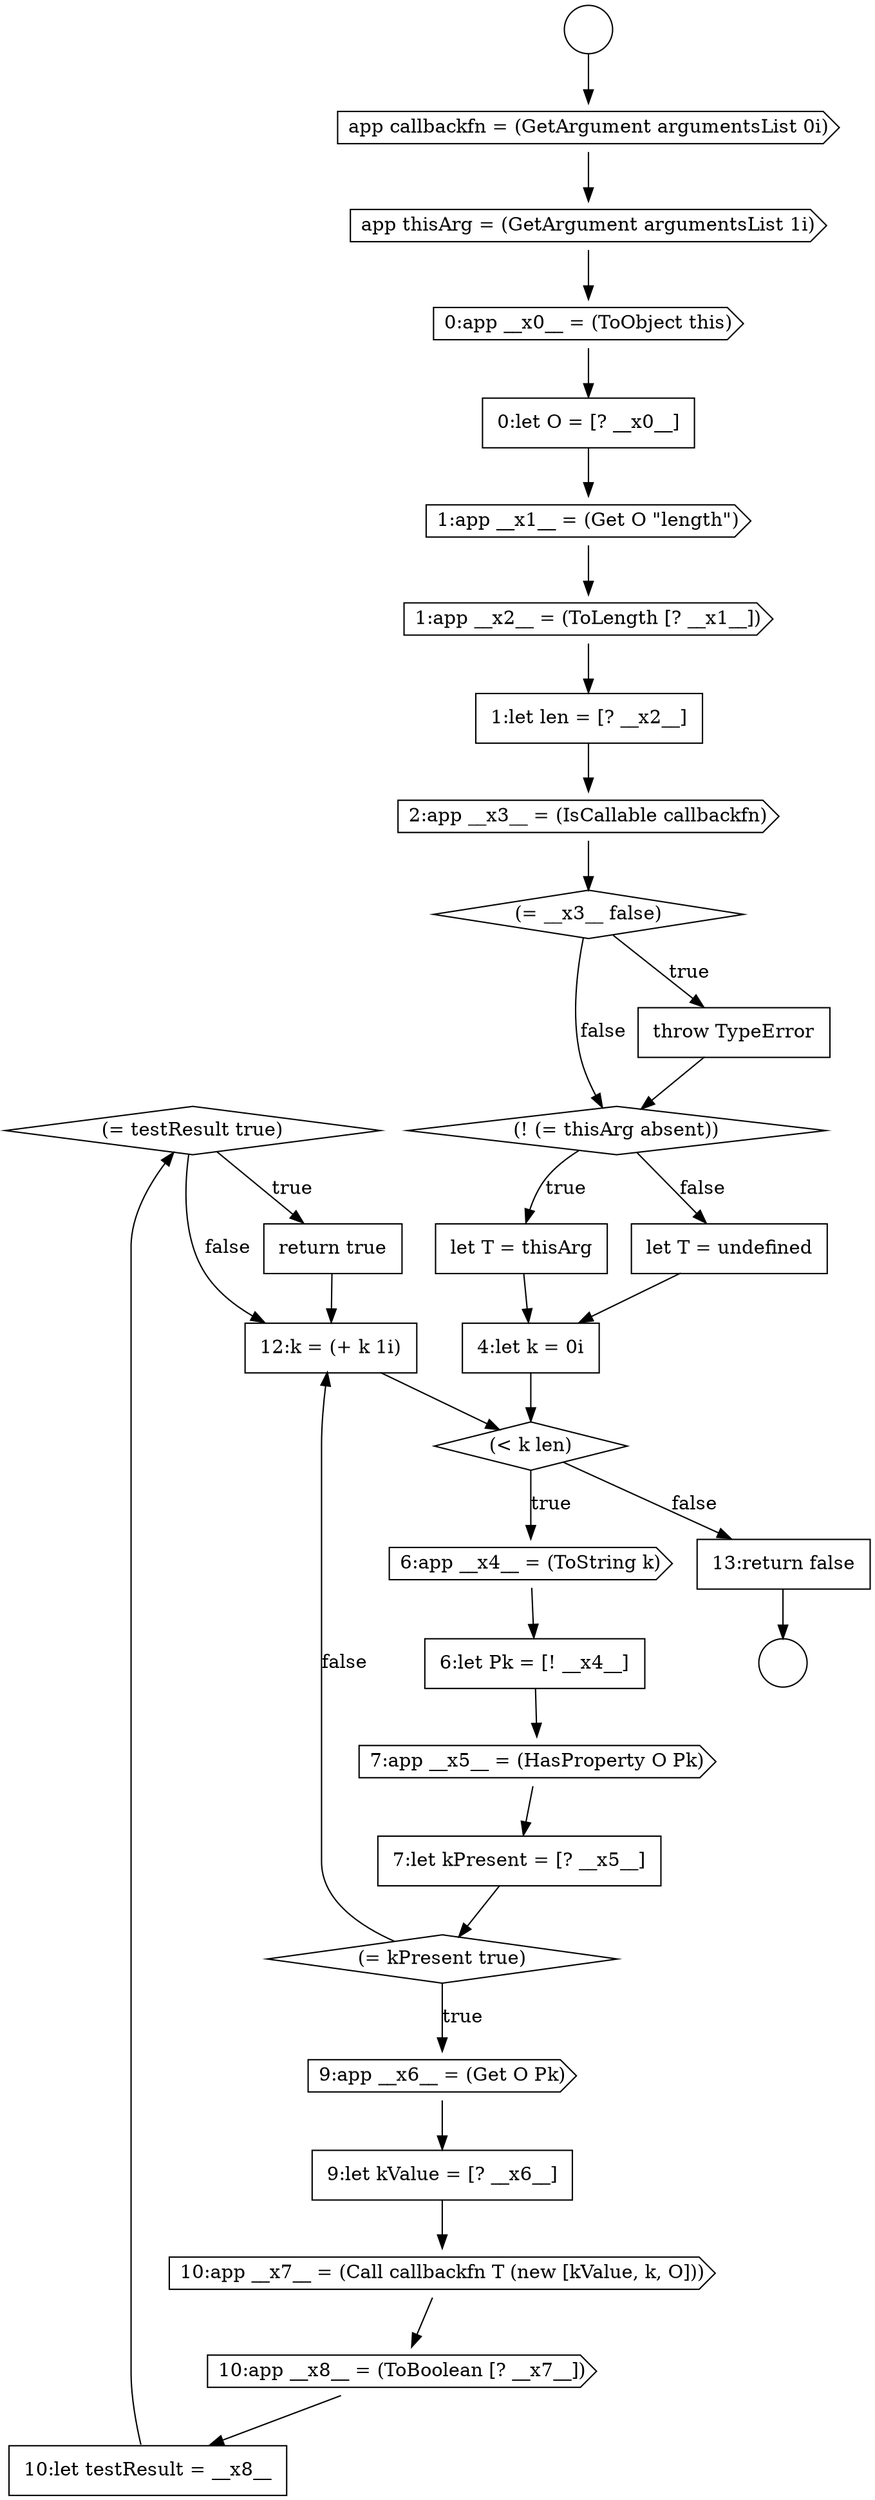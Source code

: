 digraph {
  node14038 [shape=diamond, label=<<font color="black">(= testResult true)</font>> color="black" fillcolor="white" style=filled]
  node14023 [shape=diamond, label=<<font color="black">(! (= thisArg absent))</font>> color="black" fillcolor="white" style=filled]
  node14034 [shape=none, margin=0, label=<<font color="black">
    <table border="0" cellborder="1" cellspacing="0" cellpadding="10">
      <tr><td align="left">9:let kValue = [? __x6__]</td></tr>
    </table>
  </font>> color="black" fillcolor="white" style=filled]
  node14032 [shape=diamond, label=<<font color="black">(= kPresent true)</font>> color="black" fillcolor="white" style=filled]
  node14028 [shape=cds, label=<<font color="black">6:app __x4__ = (ToString k)</font>> color="black" fillcolor="white" style=filled]
  node14040 [shape=none, margin=0, label=<<font color="black">
    <table border="0" cellborder="1" cellspacing="0" cellpadding="10">
      <tr><td align="left">12:k = (+ k 1i)</td></tr>
    </table>
  </font>> color="black" fillcolor="white" style=filled]
  node14035 [shape=cds, label=<<font color="black">10:app __x7__ = (Call callbackfn T (new [kValue, k, O]))</font>> color="black" fillcolor="white" style=filled]
  node14020 [shape=cds, label=<<font color="black">2:app __x3__ = (IsCallable callbackfn)</font>> color="black" fillcolor="white" style=filled]
  node14021 [shape=diamond, label=<<font color="black">(= __x3__ false)</font>> color="black" fillcolor="white" style=filled]
  node14027 [shape=diamond, label=<<font color="black">(&lt; k len)</font>> color="black" fillcolor="white" style=filled]
  node14016 [shape=none, margin=0, label=<<font color="black">
    <table border="0" cellborder="1" cellspacing="0" cellpadding="10">
      <tr><td align="left">0:let O = [? __x0__]</td></tr>
    </table>
  </font>> color="black" fillcolor="white" style=filled]
  node14012 [shape=circle label=" " color="black" fillcolor="white" style=filled]
  node14017 [shape=cds, label=<<font color="black">1:app __x1__ = (Get O &quot;length&quot;)</font>> color="black" fillcolor="white" style=filled]
  node14022 [shape=none, margin=0, label=<<font color="black">
    <table border="0" cellborder="1" cellspacing="0" cellpadding="10">
      <tr><td align="left">throw TypeError</td></tr>
    </table>
  </font>> color="black" fillcolor="white" style=filled]
  node14030 [shape=cds, label=<<font color="black">7:app __x5__ = (HasProperty O Pk)</font>> color="black" fillcolor="white" style=filled]
  node14018 [shape=cds, label=<<font color="black">1:app __x2__ = (ToLength [? __x1__])</font>> color="black" fillcolor="white" style=filled]
  node14033 [shape=cds, label=<<font color="black">9:app __x6__ = (Get O Pk)</font>> color="black" fillcolor="white" style=filled]
  node14014 [shape=cds, label=<<font color="black">app thisArg = (GetArgument argumentsList 1i)</font>> color="black" fillcolor="white" style=filled]
  node14025 [shape=none, margin=0, label=<<font color="black">
    <table border="0" cellborder="1" cellspacing="0" cellpadding="10">
      <tr><td align="left">let T = undefined</td></tr>
    </table>
  </font>> color="black" fillcolor="white" style=filled]
  node14039 [shape=none, margin=0, label=<<font color="black">
    <table border="0" cellborder="1" cellspacing="0" cellpadding="10">
      <tr><td align="left">return true</td></tr>
    </table>
  </font>> color="black" fillcolor="white" style=filled]
  node14029 [shape=none, margin=0, label=<<font color="black">
    <table border="0" cellborder="1" cellspacing="0" cellpadding="10">
      <tr><td align="left">6:let Pk = [! __x4__]</td></tr>
    </table>
  </font>> color="black" fillcolor="white" style=filled]
  node14024 [shape=none, margin=0, label=<<font color="black">
    <table border="0" cellborder="1" cellspacing="0" cellpadding="10">
      <tr><td align="left">let T = thisArg</td></tr>
    </table>
  </font>> color="black" fillcolor="white" style=filled]
  node14019 [shape=none, margin=0, label=<<font color="black">
    <table border="0" cellborder="1" cellspacing="0" cellpadding="10">
      <tr><td align="left">1:let len = [? __x2__]</td></tr>
    </table>
  </font>> color="black" fillcolor="white" style=filled]
  node14013 [shape=cds, label=<<font color="black">app callbackfn = (GetArgument argumentsList 0i)</font>> color="black" fillcolor="white" style=filled]
  node14011 [shape=circle label=" " color="black" fillcolor="white" style=filled]
  node14036 [shape=cds, label=<<font color="black">10:app __x8__ = (ToBoolean [? __x7__])</font>> color="black" fillcolor="white" style=filled]
  node14031 [shape=none, margin=0, label=<<font color="black">
    <table border="0" cellborder="1" cellspacing="0" cellpadding="10">
      <tr><td align="left">7:let kPresent = [? __x5__]</td></tr>
    </table>
  </font>> color="black" fillcolor="white" style=filled]
  node14037 [shape=none, margin=0, label=<<font color="black">
    <table border="0" cellborder="1" cellspacing="0" cellpadding="10">
      <tr><td align="left">10:let testResult = __x8__</td></tr>
    </table>
  </font>> color="black" fillcolor="white" style=filled]
  node14015 [shape=cds, label=<<font color="black">0:app __x0__ = (ToObject this)</font>> color="black" fillcolor="white" style=filled]
  node14026 [shape=none, margin=0, label=<<font color="black">
    <table border="0" cellborder="1" cellspacing="0" cellpadding="10">
      <tr><td align="left">4:let k = 0i</td></tr>
    </table>
  </font>> color="black" fillcolor="white" style=filled]
  node14041 [shape=none, margin=0, label=<<font color="black">
    <table border="0" cellborder="1" cellspacing="0" cellpadding="10">
      <tr><td align="left">13:return false</td></tr>
    </table>
  </font>> color="black" fillcolor="white" style=filled]
  node14032 -> node14033 [label=<<font color="black">true</font>> color="black"]
  node14032 -> node14040 [label=<<font color="black">false</font>> color="black"]
  node14030 -> node14031 [ color="black"]
  node14037 -> node14038 [ color="black"]
  node14036 -> node14037 [ color="black"]
  node14038 -> node14039 [label=<<font color="black">true</font>> color="black"]
  node14038 -> node14040 [label=<<font color="black">false</font>> color="black"]
  node14041 -> node14012 [ color="black"]
  node14027 -> node14028 [label=<<font color="black">true</font>> color="black"]
  node14027 -> node14041 [label=<<font color="black">false</font>> color="black"]
  node14018 -> node14019 [ color="black"]
  node14026 -> node14027 [ color="black"]
  node14011 -> node14013 [ color="black"]
  node14016 -> node14017 [ color="black"]
  node14014 -> node14015 [ color="black"]
  node14029 -> node14030 [ color="black"]
  node14019 -> node14020 [ color="black"]
  node14022 -> node14023 [ color="black"]
  node14035 -> node14036 [ color="black"]
  node14020 -> node14021 [ color="black"]
  node14017 -> node14018 [ color="black"]
  node14039 -> node14040 [ color="black"]
  node14013 -> node14014 [ color="black"]
  node14024 -> node14026 [ color="black"]
  node14028 -> node14029 [ color="black"]
  node14033 -> node14034 [ color="black"]
  node14025 -> node14026 [ color="black"]
  node14021 -> node14022 [label=<<font color="black">true</font>> color="black"]
  node14021 -> node14023 [label=<<font color="black">false</font>> color="black"]
  node14015 -> node14016 [ color="black"]
  node14031 -> node14032 [ color="black"]
  node14040 -> node14027 [ color="black"]
  node14034 -> node14035 [ color="black"]
  node14023 -> node14024 [label=<<font color="black">true</font>> color="black"]
  node14023 -> node14025 [label=<<font color="black">false</font>> color="black"]
}
